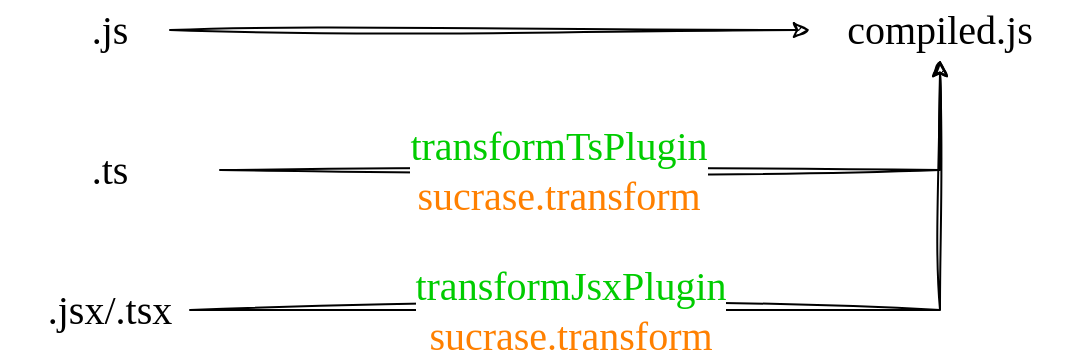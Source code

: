 <mxfile version="21.7.1" type="github">
  <diagram name="Page-1" id="kltpETyp6ktUoRGK4CSb">
    <mxGraphModel dx="1140" dy="672" grid="1" gridSize="10" guides="1" tooltips="1" connect="1" arrows="1" fold="1" page="1" pageScale="1" pageWidth="827" pageHeight="1169" math="0" shadow="0">
      <root>
        <mxCell id="0" />
        <mxCell id="1" parent="0" />
        <mxCell id="0TEFw3Sj944juoJ_6vrW-2" style="edgeStyle=orthogonalEdgeStyle;rounded=0;sketch=1;hachureGap=4;jiggle=2;curveFitting=1;orthogonalLoop=1;jettySize=auto;html=1;exitX=1;exitY=0.5;exitDx=0;exitDy=0;entryX=0;entryY=0.5;entryDx=0;entryDy=0;fontFamily=Architects Daughter;fontSource=https%3A%2F%2Ffonts.googleapis.com%2Fcss%3Ffamily%3DArchitects%2BDaughter;fontSize=16;" edge="1" parent="1" source="0TEFw3Sj944juoJ_6vrW-3" target="0TEFw3Sj944juoJ_6vrW-4">
          <mxGeometry relative="1" as="geometry" />
        </mxCell>
        <mxCell id="0TEFw3Sj944juoJ_6vrW-3" value="&lt;font face=&quot;Comic Sans MS&quot;&gt;.js&lt;/font&gt;" style="text;html=1;strokeColor=none;fillColor=none;align=center;verticalAlign=middle;whiteSpace=wrap;rounded=0;fontSize=20;fontFamily=Architects Daughter;" vertex="1" parent="1">
          <mxGeometry x="190" y="180" width="60" height="30" as="geometry" />
        </mxCell>
        <mxCell id="0TEFw3Sj944juoJ_6vrW-4" value="&lt;font face=&quot;Comic Sans MS&quot;&gt;compiled.js&lt;/font&gt;" style="text;html=1;strokeColor=none;fillColor=none;align=center;verticalAlign=middle;whiteSpace=wrap;rounded=0;fontSize=20;fontFamily=Architects Daughter;" vertex="1" parent="1">
          <mxGeometry x="570" y="180" width="130" height="30" as="geometry" />
        </mxCell>
        <mxCell id="0TEFw3Sj944juoJ_6vrW-5" style="edgeStyle=orthogonalEdgeStyle;rounded=0;sketch=1;hachureGap=4;jiggle=2;curveFitting=1;orthogonalLoop=1;jettySize=auto;html=1;exitX=1;exitY=0.5;exitDx=0;exitDy=0;entryX=0.5;entryY=1;entryDx=0;entryDy=0;fontFamily=Architects Daughter;fontSource=https%3A%2F%2Ffonts.googleapis.com%2Fcss%3Ffamily%3DArchitects%2BDaughter;fontSize=16;" edge="1" parent="1" source="0TEFw3Sj944juoJ_6vrW-7" target="0TEFw3Sj944juoJ_6vrW-4">
          <mxGeometry relative="1" as="geometry" />
        </mxCell>
        <mxCell id="0TEFw3Sj944juoJ_6vrW-6" value="&lt;font face=&quot;Comic Sans MS&quot;&gt;&lt;font color=&quot;#00cc00&quot;&gt;transformTsPlugin&lt;/font&gt;&lt;br&gt;&lt;font color=&quot;#ff8000&quot;&gt;sucrase.transform&lt;/font&gt;&lt;br&gt;&lt;/font&gt;" style="edgeLabel;html=1;align=center;verticalAlign=middle;resizable=0;points=[];fontSize=20;fontFamily=Architects Daughter;" vertex="1" connectable="0" parent="0TEFw3Sj944juoJ_6vrW-5">
          <mxGeometry x="-0.123" y="-1" relative="1" as="geometry">
            <mxPoint x="-13" y="-1" as="offset" />
          </mxGeometry>
        </mxCell>
        <mxCell id="0TEFw3Sj944juoJ_6vrW-7" value="&lt;font face=&quot;Comic Sans MS&quot;&gt;.ts&lt;/font&gt;" style="text;html=1;strokeColor=none;fillColor=none;align=center;verticalAlign=middle;whiteSpace=wrap;rounded=0;fontSize=20;fontFamily=Architects Daughter;" vertex="1" parent="1">
          <mxGeometry x="165" y="250" width="110" height="30" as="geometry" />
        </mxCell>
        <mxCell id="0TEFw3Sj944juoJ_6vrW-8" style="edgeStyle=orthogonalEdgeStyle;rounded=0;sketch=1;hachureGap=4;jiggle=2;curveFitting=1;orthogonalLoop=1;jettySize=auto;html=1;exitX=1;exitY=0.5;exitDx=0;exitDy=0;entryX=0.5;entryY=1;entryDx=0;entryDy=0;fontFamily=Architects Daughter;fontSource=https%3A%2F%2Ffonts.googleapis.com%2Fcss%3Ffamily%3DArchitects%2BDaughter;fontSize=16;" edge="1" parent="1" source="0TEFw3Sj944juoJ_6vrW-10" target="0TEFw3Sj944juoJ_6vrW-4">
          <mxGeometry relative="1" as="geometry" />
        </mxCell>
        <mxCell id="0TEFw3Sj944juoJ_6vrW-9" value="&lt;font face=&quot;Comic Sans MS&quot;&gt;&lt;font color=&quot;#00cc00&quot;&gt;transformJsxPlugin&lt;/font&gt;&lt;br&gt;&lt;font color=&quot;#ff8000&quot;&gt;sucrase.transform&lt;/font&gt;&lt;br&gt;&lt;/font&gt;" style="edgeLabel;html=1;align=center;verticalAlign=middle;resizable=0;points=[];fontSize=20;fontFamily=Architects Daughter;" vertex="1" connectable="0" parent="0TEFw3Sj944juoJ_6vrW-8">
          <mxGeometry x="-0.243" relative="1" as="geometry">
            <mxPoint as="offset" />
          </mxGeometry>
        </mxCell>
        <mxCell id="0TEFw3Sj944juoJ_6vrW-10" value="&lt;font face=&quot;Comic Sans MS&quot;&gt;.jsx/.tsx&lt;/font&gt;" style="text;html=1;strokeColor=none;fillColor=none;align=center;verticalAlign=middle;whiteSpace=wrap;rounded=0;fontSize=20;fontFamily=Architects Daughter;" vertex="1" parent="1">
          <mxGeometry x="180" y="320" width="80" height="30" as="geometry" />
        </mxCell>
      </root>
    </mxGraphModel>
  </diagram>
</mxfile>
